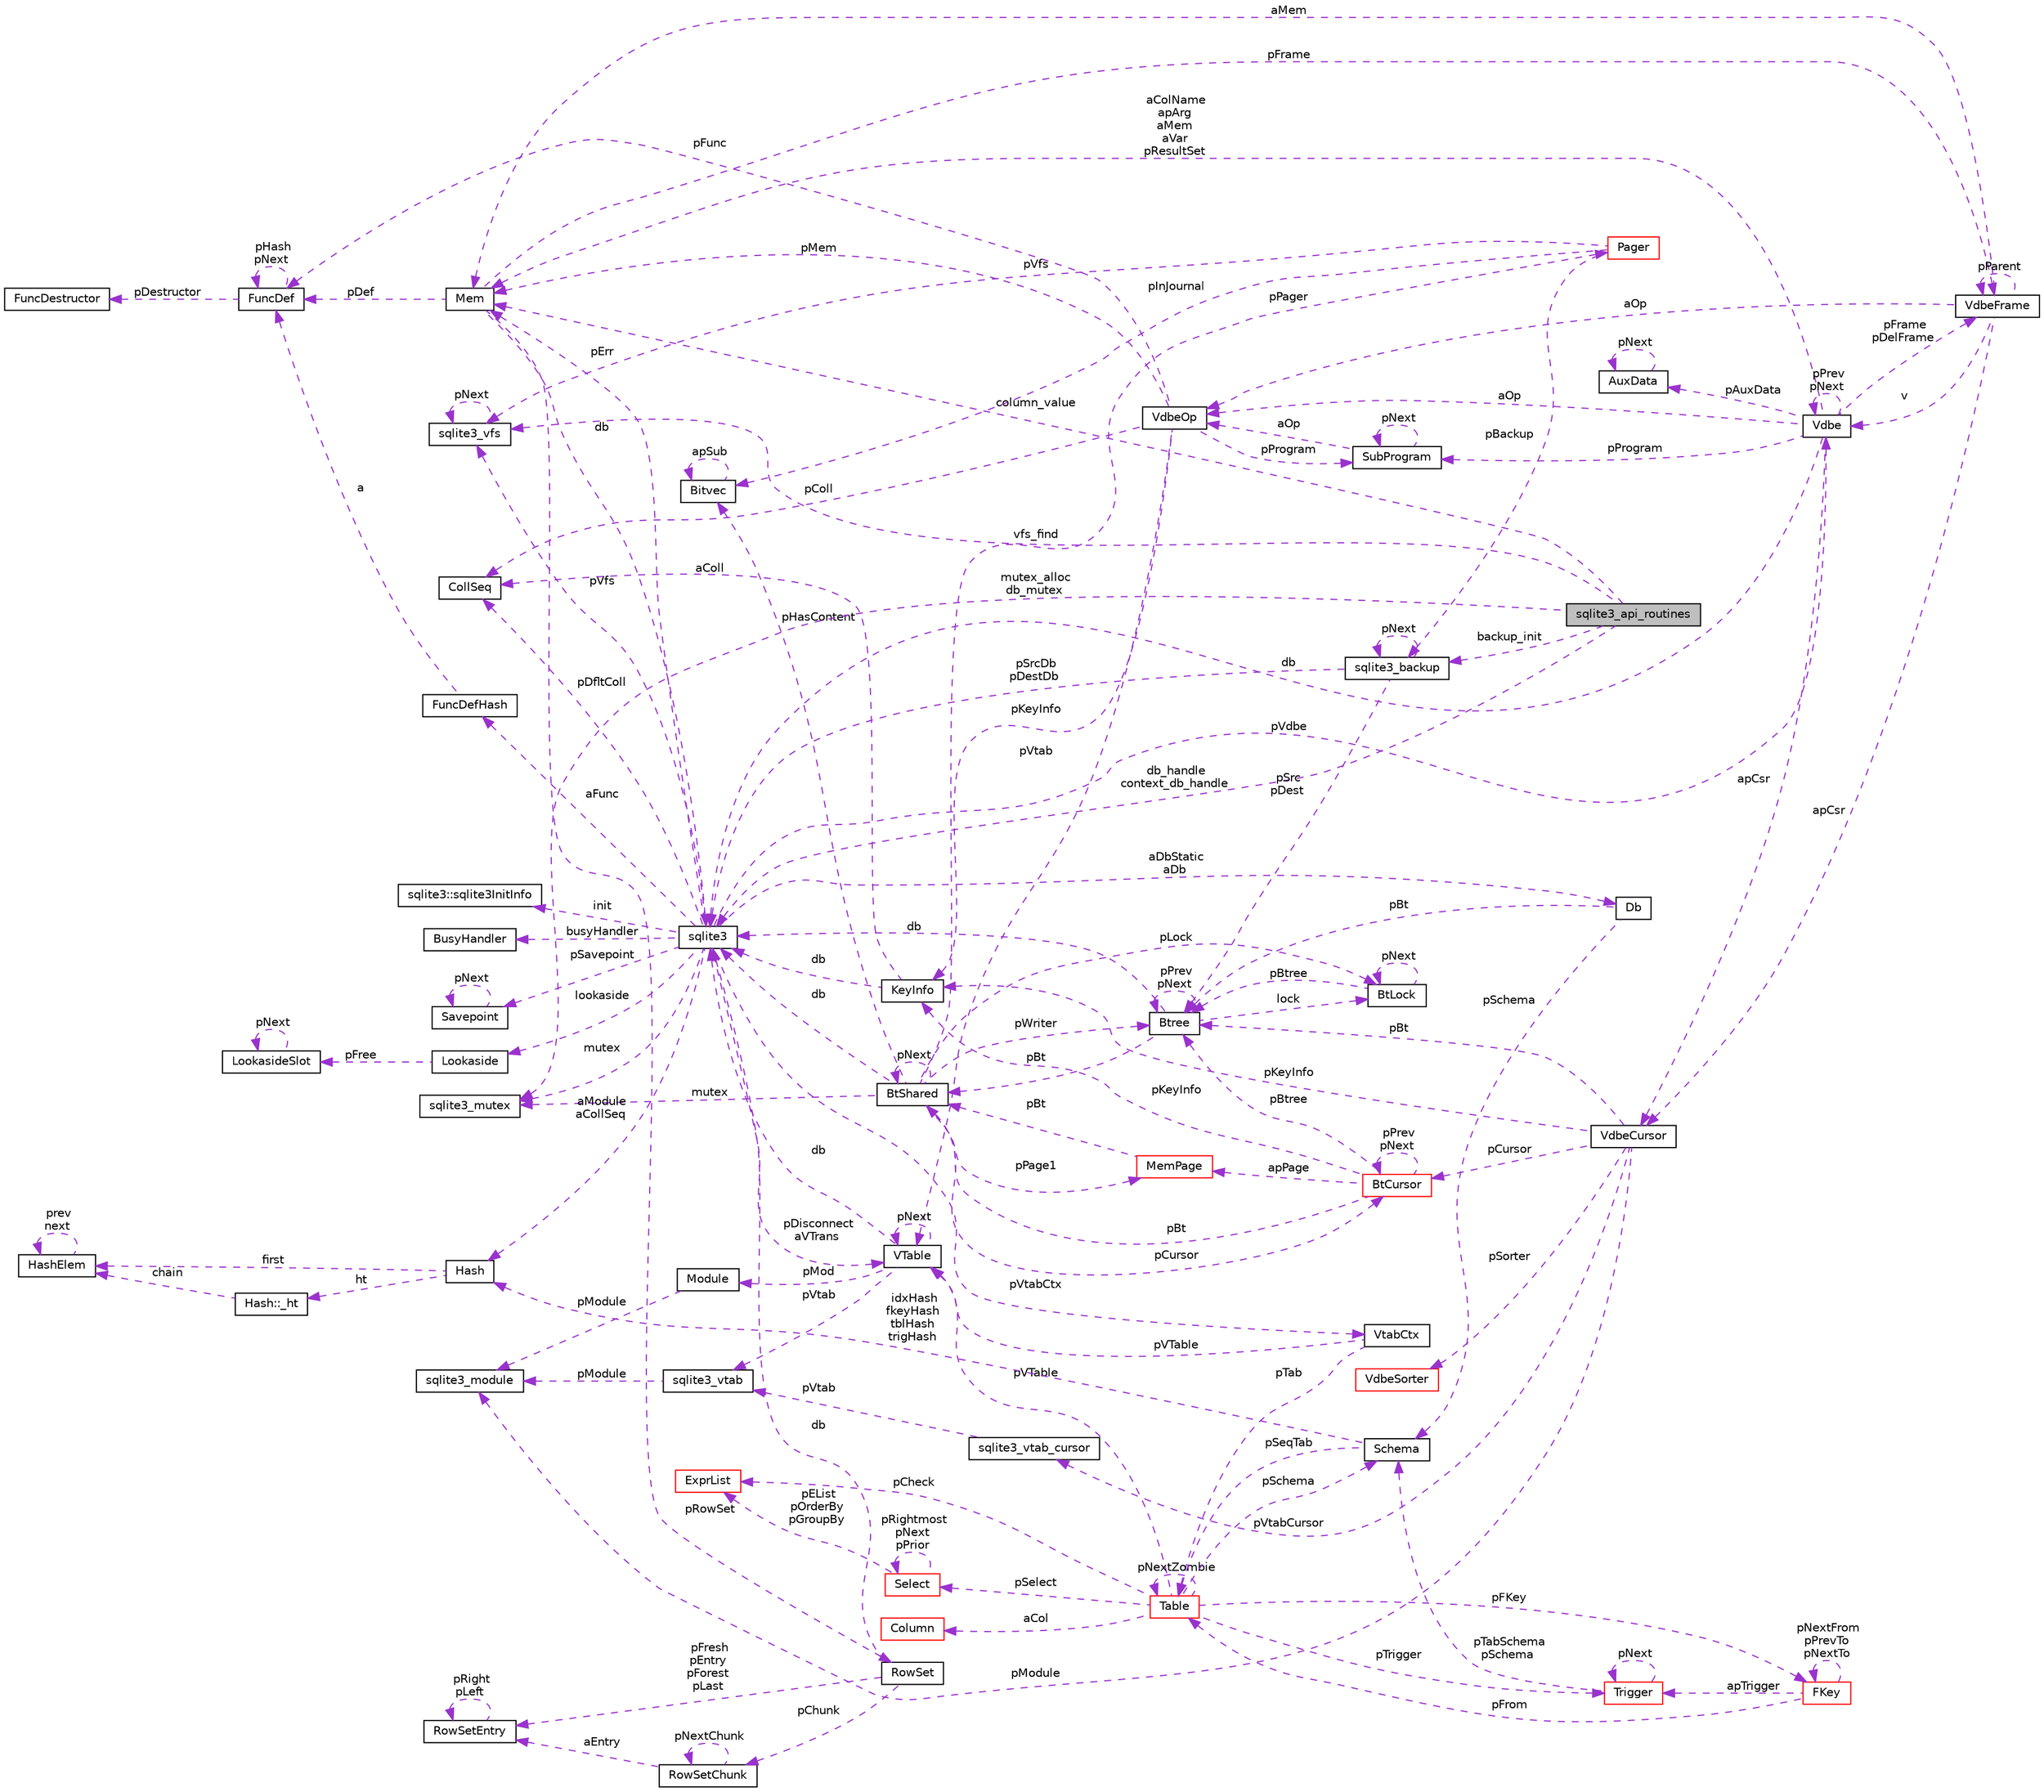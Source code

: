 digraph G
{
 // INTERACTIVE_SVG=YES
  edge [fontname="Helvetica",fontsize="10",labelfontname="Helvetica",labelfontsize="10"];
  node [fontname="Helvetica",fontsize="10",shape=record];
  rankdir="LR";
  Node1 [label="sqlite3_api_routines",height=0.2,width=0.4,color="black", fillcolor="grey75", style="filled" fontcolor="black"];
  Node2 -> Node1 [dir="back",color="darkorchid3",fontsize="10",style="dashed",label=" column_value" ,fontname="Helvetica"];
  Node2 [label="Mem",height=0.2,width=0.4,color="black", fillcolor="white", style="filled",URL="$df/d48/struct_mem.html"];
  Node3 -> Node2 [dir="back",color="darkorchid3",fontsize="10",style="dashed",label=" db" ,fontname="Helvetica"];
  Node3 [label="sqlite3",height=0.2,width=0.4,color="black", fillcolor="white", style="filled",URL="$d9/dcd/structsqlite3.html"];
  Node2 -> Node3 [dir="back",color="darkorchid3",fontsize="10",style="dashed",label=" pErr" ,fontname="Helvetica"];
  Node4 -> Node3 [dir="back",color="darkorchid3",fontsize="10",style="dashed",label=" pVdbe" ,fontname="Helvetica"];
  Node4 [label="Vdbe",height=0.2,width=0.4,color="black", fillcolor="white", style="filled",URL="$db/df8/struct_vdbe.html"];
  Node4 -> Node4 [dir="back",color="darkorchid3",fontsize="10",style="dashed",label=" pPrev\npNext" ,fontname="Helvetica"];
  Node2 -> Node4 [dir="back",color="darkorchid3",fontsize="10",style="dashed",label=" aColName\napArg\naMem\naVar\npResultSet" ,fontname="Helvetica"];
  Node3 -> Node4 [dir="back",color="darkorchid3",fontsize="10",style="dashed",label=" db" ,fontname="Helvetica"];
  Node5 -> Node4 [dir="back",color="darkorchid3",fontsize="10",style="dashed",label=" pFrame\npDelFrame" ,fontname="Helvetica"];
  Node5 [label="VdbeFrame",height=0.2,width=0.4,color="black", fillcolor="white", style="filled",URL="$de/d74/struct_vdbe_frame.html"];
  Node2 -> Node5 [dir="back",color="darkorchid3",fontsize="10",style="dashed",label=" aMem" ,fontname="Helvetica"];
  Node4 -> Node5 [dir="back",color="darkorchid3",fontsize="10",style="dashed",label=" v" ,fontname="Helvetica"];
  Node5 -> Node5 [dir="back",color="darkorchid3",fontsize="10",style="dashed",label=" pParent" ,fontname="Helvetica"];
  Node6 -> Node5 [dir="back",color="darkorchid3",fontsize="10",style="dashed",label=" apCsr" ,fontname="Helvetica"];
  Node6 [label="VdbeCursor",height=0.2,width=0.4,color="black", fillcolor="white", style="filled",URL="$d5/dd1/struct_vdbe_cursor.html"];
  Node7 -> Node6 [dir="back",color="darkorchid3",fontsize="10",style="dashed",label=" pCursor" ,fontname="Helvetica"];
  Node7 [label="BtCursor",height=0.2,width=0.4,color="red", fillcolor="white", style="filled",URL="$db/d2c/struct_bt_cursor.html"];
  Node7 -> Node7 [dir="back",color="darkorchid3",fontsize="10",style="dashed",label=" pPrev\npNext" ,fontname="Helvetica"];
  Node8 -> Node7 [dir="back",color="darkorchid3",fontsize="10",style="dashed",label=" pBt" ,fontname="Helvetica"];
  Node8 [label="BtShared",height=0.2,width=0.4,color="black", fillcolor="white", style="filled",URL="$d3/d1f/struct_bt_shared.html"];
  Node7 -> Node8 [dir="back",color="darkorchid3",fontsize="10",style="dashed",label=" pCursor" ,fontname="Helvetica"];
  Node8 -> Node8 [dir="back",color="darkorchid3",fontsize="10",style="dashed",label=" pNext" ,fontname="Helvetica"];
  Node3 -> Node8 [dir="back",color="darkorchid3",fontsize="10",style="dashed",label=" db" ,fontname="Helvetica"];
  Node9 -> Node8 [dir="back",color="darkorchid3",fontsize="10",style="dashed",label=" pHasContent" ,fontname="Helvetica"];
  Node9 [label="Bitvec",height=0.2,width=0.4,color="black", fillcolor="white", style="filled",URL="$d1/d89/struct_bitvec.html"];
  Node9 -> Node9 [dir="back",color="darkorchid3",fontsize="10",style="dashed",label=" apSub" ,fontname="Helvetica"];
  Node10 -> Node8 [dir="back",color="darkorchid3",fontsize="10",style="dashed",label=" mutex" ,fontname="Helvetica"];
  Node10 [label="sqlite3_mutex",height=0.2,width=0.4,color="black", fillcolor="white", style="filled",URL="$d5/d3c/structsqlite3__mutex.html"];
  Node11 -> Node8 [dir="back",color="darkorchid3",fontsize="10",style="dashed",label=" pLock" ,fontname="Helvetica"];
  Node11 [label="BtLock",height=0.2,width=0.4,color="black", fillcolor="white", style="filled",URL="$d1/d28/struct_bt_lock.html"];
  Node11 -> Node11 [dir="back",color="darkorchid3",fontsize="10",style="dashed",label=" pNext" ,fontname="Helvetica"];
  Node12 -> Node11 [dir="back",color="darkorchid3",fontsize="10",style="dashed",label=" pBtree" ,fontname="Helvetica"];
  Node12 [label="Btree",height=0.2,width=0.4,color="black", fillcolor="white", style="filled",URL="$d9/d90/struct_btree.html"];
  Node8 -> Node12 [dir="back",color="darkorchid3",fontsize="10",style="dashed",label=" pBt" ,fontname="Helvetica"];
  Node3 -> Node12 [dir="back",color="darkorchid3",fontsize="10",style="dashed",label=" db" ,fontname="Helvetica"];
  Node11 -> Node12 [dir="back",color="darkorchid3",fontsize="10",style="dashed",label=" lock" ,fontname="Helvetica"];
  Node12 -> Node12 [dir="back",color="darkorchid3",fontsize="10",style="dashed",label=" pPrev\npNext" ,fontname="Helvetica"];
  Node13 -> Node8 [dir="back",color="darkorchid3",fontsize="10",style="dashed",label=" pPage1" ,fontname="Helvetica"];
  Node13 [label="MemPage",height=0.2,width=0.4,color="red", fillcolor="white", style="filled",URL="$d8/d9f/struct_mem_page.html"];
  Node8 -> Node13 [dir="back",color="darkorchid3",fontsize="10",style="dashed",label=" pBt" ,fontname="Helvetica"];
  Node12 -> Node8 [dir="back",color="darkorchid3",fontsize="10",style="dashed",label=" pWriter" ,fontname="Helvetica"];
  Node14 -> Node8 [dir="back",color="darkorchid3",fontsize="10",style="dashed",label=" pPager" ,fontname="Helvetica"];
  Node14 [label="Pager",height=0.2,width=0.4,color="red", fillcolor="white", style="filled",URL="$d0/dba/struct_pager.html"];
  Node15 -> Node14 [dir="back",color="darkorchid3",fontsize="10",style="dashed",label=" pBackup" ,fontname="Helvetica"];
  Node15 [label="sqlite3_backup",height=0.2,width=0.4,color="black", fillcolor="white", style="filled",URL="$d4/da8/structsqlite3__backup.html"];
  Node15 -> Node15 [dir="back",color="darkorchid3",fontsize="10",style="dashed",label=" pNext" ,fontname="Helvetica"];
  Node3 -> Node15 [dir="back",color="darkorchid3",fontsize="10",style="dashed",label=" pSrcDb\npDestDb" ,fontname="Helvetica"];
  Node12 -> Node15 [dir="back",color="darkorchid3",fontsize="10",style="dashed",label=" pSrc\npDest" ,fontname="Helvetica"];
  Node9 -> Node14 [dir="back",color="darkorchid3",fontsize="10",style="dashed",label=" pInJournal" ,fontname="Helvetica"];
  Node16 -> Node14 [dir="back",color="darkorchid3",fontsize="10",style="dashed",label=" pVfs" ,fontname="Helvetica"];
  Node16 [label="sqlite3_vfs",height=0.2,width=0.4,color="black", fillcolor="white", style="filled",URL="$d3/d36/structsqlite3__vfs.html"];
  Node16 -> Node16 [dir="back",color="darkorchid3",fontsize="10",style="dashed",label=" pNext" ,fontname="Helvetica"];
  Node13 -> Node7 [dir="back",color="darkorchid3",fontsize="10",style="dashed",label=" apPage" ,fontname="Helvetica"];
  Node17 -> Node7 [dir="back",color="darkorchid3",fontsize="10",style="dashed",label=" pKeyInfo" ,fontname="Helvetica"];
  Node17 [label="KeyInfo",height=0.2,width=0.4,color="black", fillcolor="white", style="filled",URL="$dc/d2f/struct_key_info.html"];
  Node3 -> Node17 [dir="back",color="darkorchid3",fontsize="10",style="dashed",label=" db" ,fontname="Helvetica"];
  Node18 -> Node17 [dir="back",color="darkorchid3",fontsize="10",style="dashed",label=" aColl" ,fontname="Helvetica"];
  Node18 [label="CollSeq",height=0.2,width=0.4,color="black", fillcolor="white", style="filled",URL="$d0/d7d/struct_coll_seq.html"];
  Node12 -> Node7 [dir="back",color="darkorchid3",fontsize="10",style="dashed",label=" pBtree" ,fontname="Helvetica"];
  Node19 -> Node6 [dir="back",color="darkorchid3",fontsize="10",style="dashed",label=" pModule" ,fontname="Helvetica"];
  Node19 [label="sqlite3_module",height=0.2,width=0.4,color="black", fillcolor="white", style="filled",URL="$dd/de4/structsqlite3__module.html"];
  Node20 -> Node6 [dir="back",color="darkorchid3",fontsize="10",style="dashed",label=" pVtabCursor" ,fontname="Helvetica"];
  Node20 [label="sqlite3_vtab_cursor",height=0.2,width=0.4,color="black", fillcolor="white", style="filled",URL="$d3/d17/structsqlite3__vtab__cursor.html"];
  Node21 -> Node20 [dir="back",color="darkorchid3",fontsize="10",style="dashed",label=" pVtab" ,fontname="Helvetica"];
  Node21 [label="sqlite3_vtab",height=0.2,width=0.4,color="black", fillcolor="white", style="filled",URL="$d3/d12/structsqlite3__vtab.html"];
  Node19 -> Node21 [dir="back",color="darkorchid3",fontsize="10",style="dashed",label=" pModule" ,fontname="Helvetica"];
  Node22 -> Node6 [dir="back",color="darkorchid3",fontsize="10",style="dashed",label=" pSorter" ,fontname="Helvetica"];
  Node22 [label="VdbeSorter",height=0.2,width=0.4,color="red", fillcolor="white", style="filled",URL="$d3/d85/struct_vdbe_sorter.html"];
  Node17 -> Node6 [dir="back",color="darkorchid3",fontsize="10",style="dashed",label=" pKeyInfo" ,fontname="Helvetica"];
  Node12 -> Node6 [dir="back",color="darkorchid3",fontsize="10",style="dashed",label=" pBt" ,fontname="Helvetica"];
  Node23 -> Node5 [dir="back",color="darkorchid3",fontsize="10",style="dashed",label=" aOp" ,fontname="Helvetica"];
  Node23 [label="VdbeOp",height=0.2,width=0.4,color="black", fillcolor="white", style="filled",URL="$d2/dd9/struct_vdbe_op.html"];
  Node2 -> Node23 [dir="back",color="darkorchid3",fontsize="10",style="dashed",label=" pMem" ,fontname="Helvetica"];
  Node18 -> Node23 [dir="back",color="darkorchid3",fontsize="10",style="dashed",label=" pColl" ,fontname="Helvetica"];
  Node24 -> Node23 [dir="back",color="darkorchid3",fontsize="10",style="dashed",label=" pVtab" ,fontname="Helvetica"];
  Node24 [label="VTable",height=0.2,width=0.4,color="black", fillcolor="white", style="filled",URL="$db/d7e/struct_v_table.html"];
  Node3 -> Node24 [dir="back",color="darkorchid3",fontsize="10",style="dashed",label=" db" ,fontname="Helvetica"];
  Node24 -> Node24 [dir="back",color="darkorchid3",fontsize="10",style="dashed",label=" pNext" ,fontname="Helvetica"];
  Node25 -> Node24 [dir="back",color="darkorchid3",fontsize="10",style="dashed",label=" pMod" ,fontname="Helvetica"];
  Node25 [label="Module",height=0.2,width=0.4,color="black", fillcolor="white", style="filled",URL="$d0/d3b/struct_module.html"];
  Node19 -> Node25 [dir="back",color="darkorchid3",fontsize="10",style="dashed",label=" pModule" ,fontname="Helvetica"];
  Node21 -> Node24 [dir="back",color="darkorchid3",fontsize="10",style="dashed",label=" pVtab" ,fontname="Helvetica"];
  Node26 -> Node23 [dir="back",color="darkorchid3",fontsize="10",style="dashed",label=" pProgram" ,fontname="Helvetica"];
  Node26 [label="SubProgram",height=0.2,width=0.4,color="black", fillcolor="white", style="filled",URL="$d4/d16/struct_sub_program.html"];
  Node26 -> Node26 [dir="back",color="darkorchid3",fontsize="10",style="dashed",label=" pNext" ,fontname="Helvetica"];
  Node23 -> Node26 [dir="back",color="darkorchid3",fontsize="10",style="dashed",label=" aOp" ,fontname="Helvetica"];
  Node17 -> Node23 [dir="back",color="darkorchid3",fontsize="10",style="dashed",label=" pKeyInfo" ,fontname="Helvetica"];
  Node27 -> Node23 [dir="back",color="darkorchid3",fontsize="10",style="dashed",label=" pFunc" ,fontname="Helvetica"];
  Node27 [label="FuncDef",height=0.2,width=0.4,color="black", fillcolor="white", style="filled",URL="$df/d38/struct_func_def.html"];
  Node28 -> Node27 [dir="back",color="darkorchid3",fontsize="10",style="dashed",label=" pDestructor" ,fontname="Helvetica"];
  Node28 [label="FuncDestructor",height=0.2,width=0.4,color="black", fillcolor="white", style="filled",URL="$d5/da4/struct_func_destructor.html"];
  Node27 -> Node27 [dir="back",color="darkorchid3",fontsize="10",style="dashed",label=" pHash\npNext" ,fontname="Helvetica"];
  Node29 -> Node4 [dir="back",color="darkorchid3",fontsize="10",style="dashed",label=" pAuxData" ,fontname="Helvetica"];
  Node29 [label="AuxData",height=0.2,width=0.4,color="black", fillcolor="white", style="filled",URL="$d5/d59/struct_aux_data.html"];
  Node29 -> Node29 [dir="back",color="darkorchid3",fontsize="10",style="dashed",label=" pNext" ,fontname="Helvetica"];
  Node26 -> Node4 [dir="back",color="darkorchid3",fontsize="10",style="dashed",label=" pProgram" ,fontname="Helvetica"];
  Node6 -> Node4 [dir="back",color="darkorchid3",fontsize="10",style="dashed",label=" apCsr" ,fontname="Helvetica"];
  Node23 -> Node4 [dir="back",color="darkorchid3",fontsize="10",style="dashed",label=" aOp" ,fontname="Helvetica"];
  Node30 -> Node3 [dir="back",color="darkorchid3",fontsize="10",style="dashed",label=" pSavepoint" ,fontname="Helvetica"];
  Node30 [label="Savepoint",height=0.2,width=0.4,color="black", fillcolor="white", style="filled",URL="$db/dde/struct_savepoint.html"];
  Node30 -> Node30 [dir="back",color="darkorchid3",fontsize="10",style="dashed",label=" pNext" ,fontname="Helvetica"];
  Node31 -> Node3 [dir="back",color="darkorchid3",fontsize="10",style="dashed",label=" aFunc" ,fontname="Helvetica"];
  Node31 [label="FuncDefHash",height=0.2,width=0.4,color="black", fillcolor="white", style="filled",URL="$db/dfc/struct_func_def_hash.html"];
  Node27 -> Node31 [dir="back",color="darkorchid3",fontsize="10",style="dashed",label=" a" ,fontname="Helvetica"];
  Node32 -> Node3 [dir="back",color="darkorchid3",fontsize="10",style="dashed",label=" lookaside" ,fontname="Helvetica"];
  Node32 [label="Lookaside",height=0.2,width=0.4,color="black", fillcolor="white", style="filled",URL="$d4/d8a/struct_lookaside.html"];
  Node33 -> Node32 [dir="back",color="darkorchid3",fontsize="10",style="dashed",label=" pFree" ,fontname="Helvetica"];
  Node33 [label="LookasideSlot",height=0.2,width=0.4,color="black", fillcolor="white", style="filled",URL="$dd/d17/struct_lookaside_slot.html"];
  Node33 -> Node33 [dir="back",color="darkorchid3",fontsize="10",style="dashed",label=" pNext" ,fontname="Helvetica"];
  Node10 -> Node3 [dir="back",color="darkorchid3",fontsize="10",style="dashed",label=" mutex" ,fontname="Helvetica"];
  Node16 -> Node3 [dir="back",color="darkorchid3",fontsize="10",style="dashed",label=" pVfs" ,fontname="Helvetica"];
  Node34 -> Node3 [dir="back",color="darkorchid3",fontsize="10",style="dashed",label=" init" ,fontname="Helvetica"];
  Node34 [label="sqlite3::sqlite3InitInfo",height=0.2,width=0.4,color="black", fillcolor="white", style="filled",URL="$d7/d84/structsqlite3_1_1sqlite3_init_info.html"];
  Node35 -> Node3 [dir="back",color="darkorchid3",fontsize="10",style="dashed",label=" busyHandler" ,fontname="Helvetica"];
  Node35 [label="BusyHandler",height=0.2,width=0.4,color="black", fillcolor="white", style="filled",URL="$d4/d89/struct_busy_handler.html"];
  Node36 -> Node3 [dir="back",color="darkorchid3",fontsize="10",style="dashed",label=" pVtabCtx" ,fontname="Helvetica"];
  Node36 [label="VtabCtx",height=0.2,width=0.4,color="black", fillcolor="white", style="filled",URL="$de/dae/struct_vtab_ctx.html"];
  Node24 -> Node36 [dir="back",color="darkorchid3",fontsize="10",style="dashed",label=" pVTable" ,fontname="Helvetica"];
  Node37 -> Node36 [dir="back",color="darkorchid3",fontsize="10",style="dashed",label=" pTab" ,fontname="Helvetica"];
  Node37 [label="Table",height=0.2,width=0.4,color="red", fillcolor="white", style="filled",URL="$d5/d0d/struct_table.html"];
  Node38 -> Node37 [dir="back",color="darkorchid3",fontsize="10",style="dashed",label=" pSchema" ,fontname="Helvetica"];
  Node38 [label="Schema",height=0.2,width=0.4,color="black", fillcolor="white", style="filled",URL="$df/d15/struct_schema.html"];
  Node37 -> Node38 [dir="back",color="darkorchid3",fontsize="10",style="dashed",label=" pSeqTab" ,fontname="Helvetica"];
  Node39 -> Node38 [dir="back",color="darkorchid3",fontsize="10",style="dashed",label=" idxHash\nfkeyHash\ntblHash\ntrigHash" ,fontname="Helvetica"];
  Node39 [label="Hash",height=0.2,width=0.4,color="black", fillcolor="white", style="filled",URL="$d2/d7a/struct_hash.html"];
  Node40 -> Node39 [dir="back",color="darkorchid3",fontsize="10",style="dashed",label=" ht" ,fontname="Helvetica"];
  Node40 [label="Hash::_ht",height=0.2,width=0.4,color="black", fillcolor="white", style="filled",URL="$dd/d00/struct_hash_1_1__ht.html"];
  Node41 -> Node40 [dir="back",color="darkorchid3",fontsize="10",style="dashed",label=" chain" ,fontname="Helvetica"];
  Node41 [label="HashElem",height=0.2,width=0.4,color="black", fillcolor="white", style="filled",URL="$df/d01/struct_hash_elem.html"];
  Node41 -> Node41 [dir="back",color="darkorchid3",fontsize="10",style="dashed",label=" prev\nnext" ,fontname="Helvetica"];
  Node41 -> Node39 [dir="back",color="darkorchid3",fontsize="10",style="dashed",label=" first" ,fontname="Helvetica"];
  Node42 -> Node37 [dir="back",color="darkorchid3",fontsize="10",style="dashed",label=" aCol" ,fontname="Helvetica"];
  Node42 [label="Column",height=0.2,width=0.4,color="red", fillcolor="white", style="filled",URL="$d0/d14/struct_column.html"];
  Node43 -> Node37 [dir="back",color="darkorchid3",fontsize="10",style="dashed",label=" pFKey" ,fontname="Helvetica"];
  Node43 [label="FKey",height=0.2,width=0.4,color="red", fillcolor="white", style="filled",URL="$d0/dbd/struct_f_key.html"];
  Node43 -> Node43 [dir="back",color="darkorchid3",fontsize="10",style="dashed",label=" pNextFrom\npPrevTo\npNextTo" ,fontname="Helvetica"];
  Node37 -> Node43 [dir="back",color="darkorchid3",fontsize="10",style="dashed",label=" pFrom" ,fontname="Helvetica"];
  Node44 -> Node43 [dir="back",color="darkorchid3",fontsize="10",style="dashed",label=" apTrigger" ,fontname="Helvetica"];
  Node44 [label="Trigger",height=0.2,width=0.4,color="red", fillcolor="white", style="filled",URL="$d1/dd9/struct_trigger.html"];
  Node38 -> Node44 [dir="back",color="darkorchid3",fontsize="10",style="dashed",label=" pTabSchema\npSchema" ,fontname="Helvetica"];
  Node44 -> Node44 [dir="back",color="darkorchid3",fontsize="10",style="dashed",label=" pNext" ,fontname="Helvetica"];
  Node24 -> Node37 [dir="back",color="darkorchid3",fontsize="10",style="dashed",label=" pVTable" ,fontname="Helvetica"];
  Node37 -> Node37 [dir="back",color="darkorchid3",fontsize="10",style="dashed",label=" pNextZombie" ,fontname="Helvetica"];
  Node44 -> Node37 [dir="back",color="darkorchid3",fontsize="10",style="dashed",label=" pTrigger" ,fontname="Helvetica"];
  Node45 -> Node37 [dir="back",color="darkorchid3",fontsize="10",style="dashed",label=" pSelect" ,fontname="Helvetica"];
  Node45 [label="Select",height=0.2,width=0.4,color="red", fillcolor="white", style="filled",URL="$d2/d1c/struct_select.html"];
  Node45 -> Node45 [dir="back",color="darkorchid3",fontsize="10",style="dashed",label=" pRightmost\npNext\npPrior" ,fontname="Helvetica"];
  Node46 -> Node45 [dir="back",color="darkorchid3",fontsize="10",style="dashed",label=" pEList\npOrderBy\npGroupBy" ,fontname="Helvetica"];
  Node46 [label="ExprList",height=0.2,width=0.4,color="red", fillcolor="white", style="filled",URL="$de/d20/struct_expr_list.html"];
  Node46 -> Node37 [dir="back",color="darkorchid3",fontsize="10",style="dashed",label=" pCheck" ,fontname="Helvetica"];
  Node18 -> Node3 [dir="back",color="darkorchid3",fontsize="10",style="dashed",label=" pDfltColl" ,fontname="Helvetica"];
  Node24 -> Node3 [dir="back",color="darkorchid3",fontsize="10",style="dashed",label=" pDisconnect\naVTrans" ,fontname="Helvetica"];
  Node47 -> Node3 [dir="back",color="darkorchid3",fontsize="10",style="dashed",label=" aDbStatic\naDb" ,fontname="Helvetica"];
  Node47 [label="Db",height=0.2,width=0.4,color="black", fillcolor="white", style="filled",URL="$db/dd1/struct_db.html"];
  Node38 -> Node47 [dir="back",color="darkorchid3",fontsize="10",style="dashed",label=" pSchema" ,fontname="Helvetica"];
  Node12 -> Node47 [dir="back",color="darkorchid3",fontsize="10",style="dashed",label=" pBt" ,fontname="Helvetica"];
  Node39 -> Node3 [dir="back",color="darkorchid3",fontsize="10",style="dashed",label=" aModule\naCollSeq" ,fontname="Helvetica"];
  Node5 -> Node2 [dir="back",color="darkorchid3",fontsize="10",style="dashed",label=" pFrame" ,fontname="Helvetica"];
  Node48 -> Node2 [dir="back",color="darkorchid3",fontsize="10",style="dashed",label=" pRowSet" ,fontname="Helvetica"];
  Node48 [label="RowSet",height=0.2,width=0.4,color="black", fillcolor="white", style="filled",URL="$d5/d67/struct_row_set.html"];
  Node3 -> Node48 [dir="back",color="darkorchid3",fontsize="10",style="dashed",label=" db" ,fontname="Helvetica"];
  Node49 -> Node48 [dir="back",color="darkorchid3",fontsize="10",style="dashed",label=" pChunk" ,fontname="Helvetica"];
  Node49 [label="RowSetChunk",height=0.2,width=0.4,color="black", fillcolor="white", style="filled",URL="$d0/dd7/struct_row_set_chunk.html"];
  Node49 -> Node49 [dir="back",color="darkorchid3",fontsize="10",style="dashed",label=" pNextChunk" ,fontname="Helvetica"];
  Node50 -> Node49 [dir="back",color="darkorchid3",fontsize="10",style="dashed",label=" aEntry" ,fontname="Helvetica"];
  Node50 [label="RowSetEntry",height=0.2,width=0.4,color="black", fillcolor="white", style="filled",URL="$da/d66/struct_row_set_entry.html"];
  Node50 -> Node50 [dir="back",color="darkorchid3",fontsize="10",style="dashed",label=" pRight\npLeft" ,fontname="Helvetica"];
  Node50 -> Node48 [dir="back",color="darkorchid3",fontsize="10",style="dashed",label=" pFresh\npEntry\npForest\npLast" ,fontname="Helvetica"];
  Node27 -> Node2 [dir="back",color="darkorchid3",fontsize="10",style="dashed",label=" pDef" ,fontname="Helvetica"];
  Node15 -> Node1 [dir="back",color="darkorchid3",fontsize="10",style="dashed",label=" backup_init" ,fontname="Helvetica"];
  Node3 -> Node1 [dir="back",color="darkorchid3",fontsize="10",style="dashed",label=" db_handle\ncontext_db_handle" ,fontname="Helvetica"];
  Node16 -> Node1 [dir="back",color="darkorchid3",fontsize="10",style="dashed",label=" vfs_find" ,fontname="Helvetica"];
  Node10 -> Node1 [dir="back",color="darkorchid3",fontsize="10",style="dashed",label=" mutex_alloc\ndb_mutex" ,fontname="Helvetica"];
}
